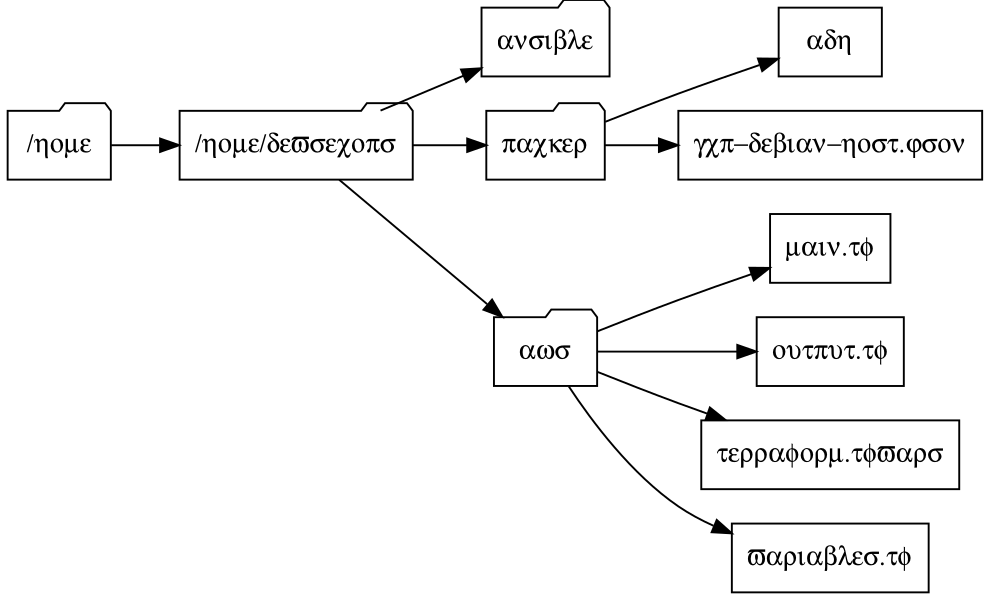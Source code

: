 digraph toolss {
    rankdir=LR;
    size="8,4";
    node [fontname="Helvetica" fontsize=14 shape=box];
    edge [fontname="Symbol" fontsize=10];

    home [shape=folder fontname="Symbol" label="/home"];
    devsecops [shape=folder fontname="Symbol" label="/home/devsecops"];

    ansible [shape=folder fontname="Symbol" label="ansible"];
    packer [shape=folder fontname="Symbol" label="packer"];
    adh [fontname="Symbol" lael="aws-debian-host.json"];
    gdh [fontname="Symbol" label="gcp-debian-host.json"];
    aws [shape=folder fontname="Symbol" label="aws"];
    main [fontname="Symbol" label="main.tf"];
    out [fontname="Symbol" label="output.tf"] ;
    tfvars [fontname="Symbol" label="terraform.tfvars"];
    var [fontname="Symbol" label="variables.tf"];

    home -> devsecops;
    devsecops -> aws;
    devsecops -> ansible;
    devsecops -> packer;
    aws -> main;
    aws -> out;
    aws -> tfvars
    aws -> var;
    packer -> adh;
    packer -> gdh;
}
